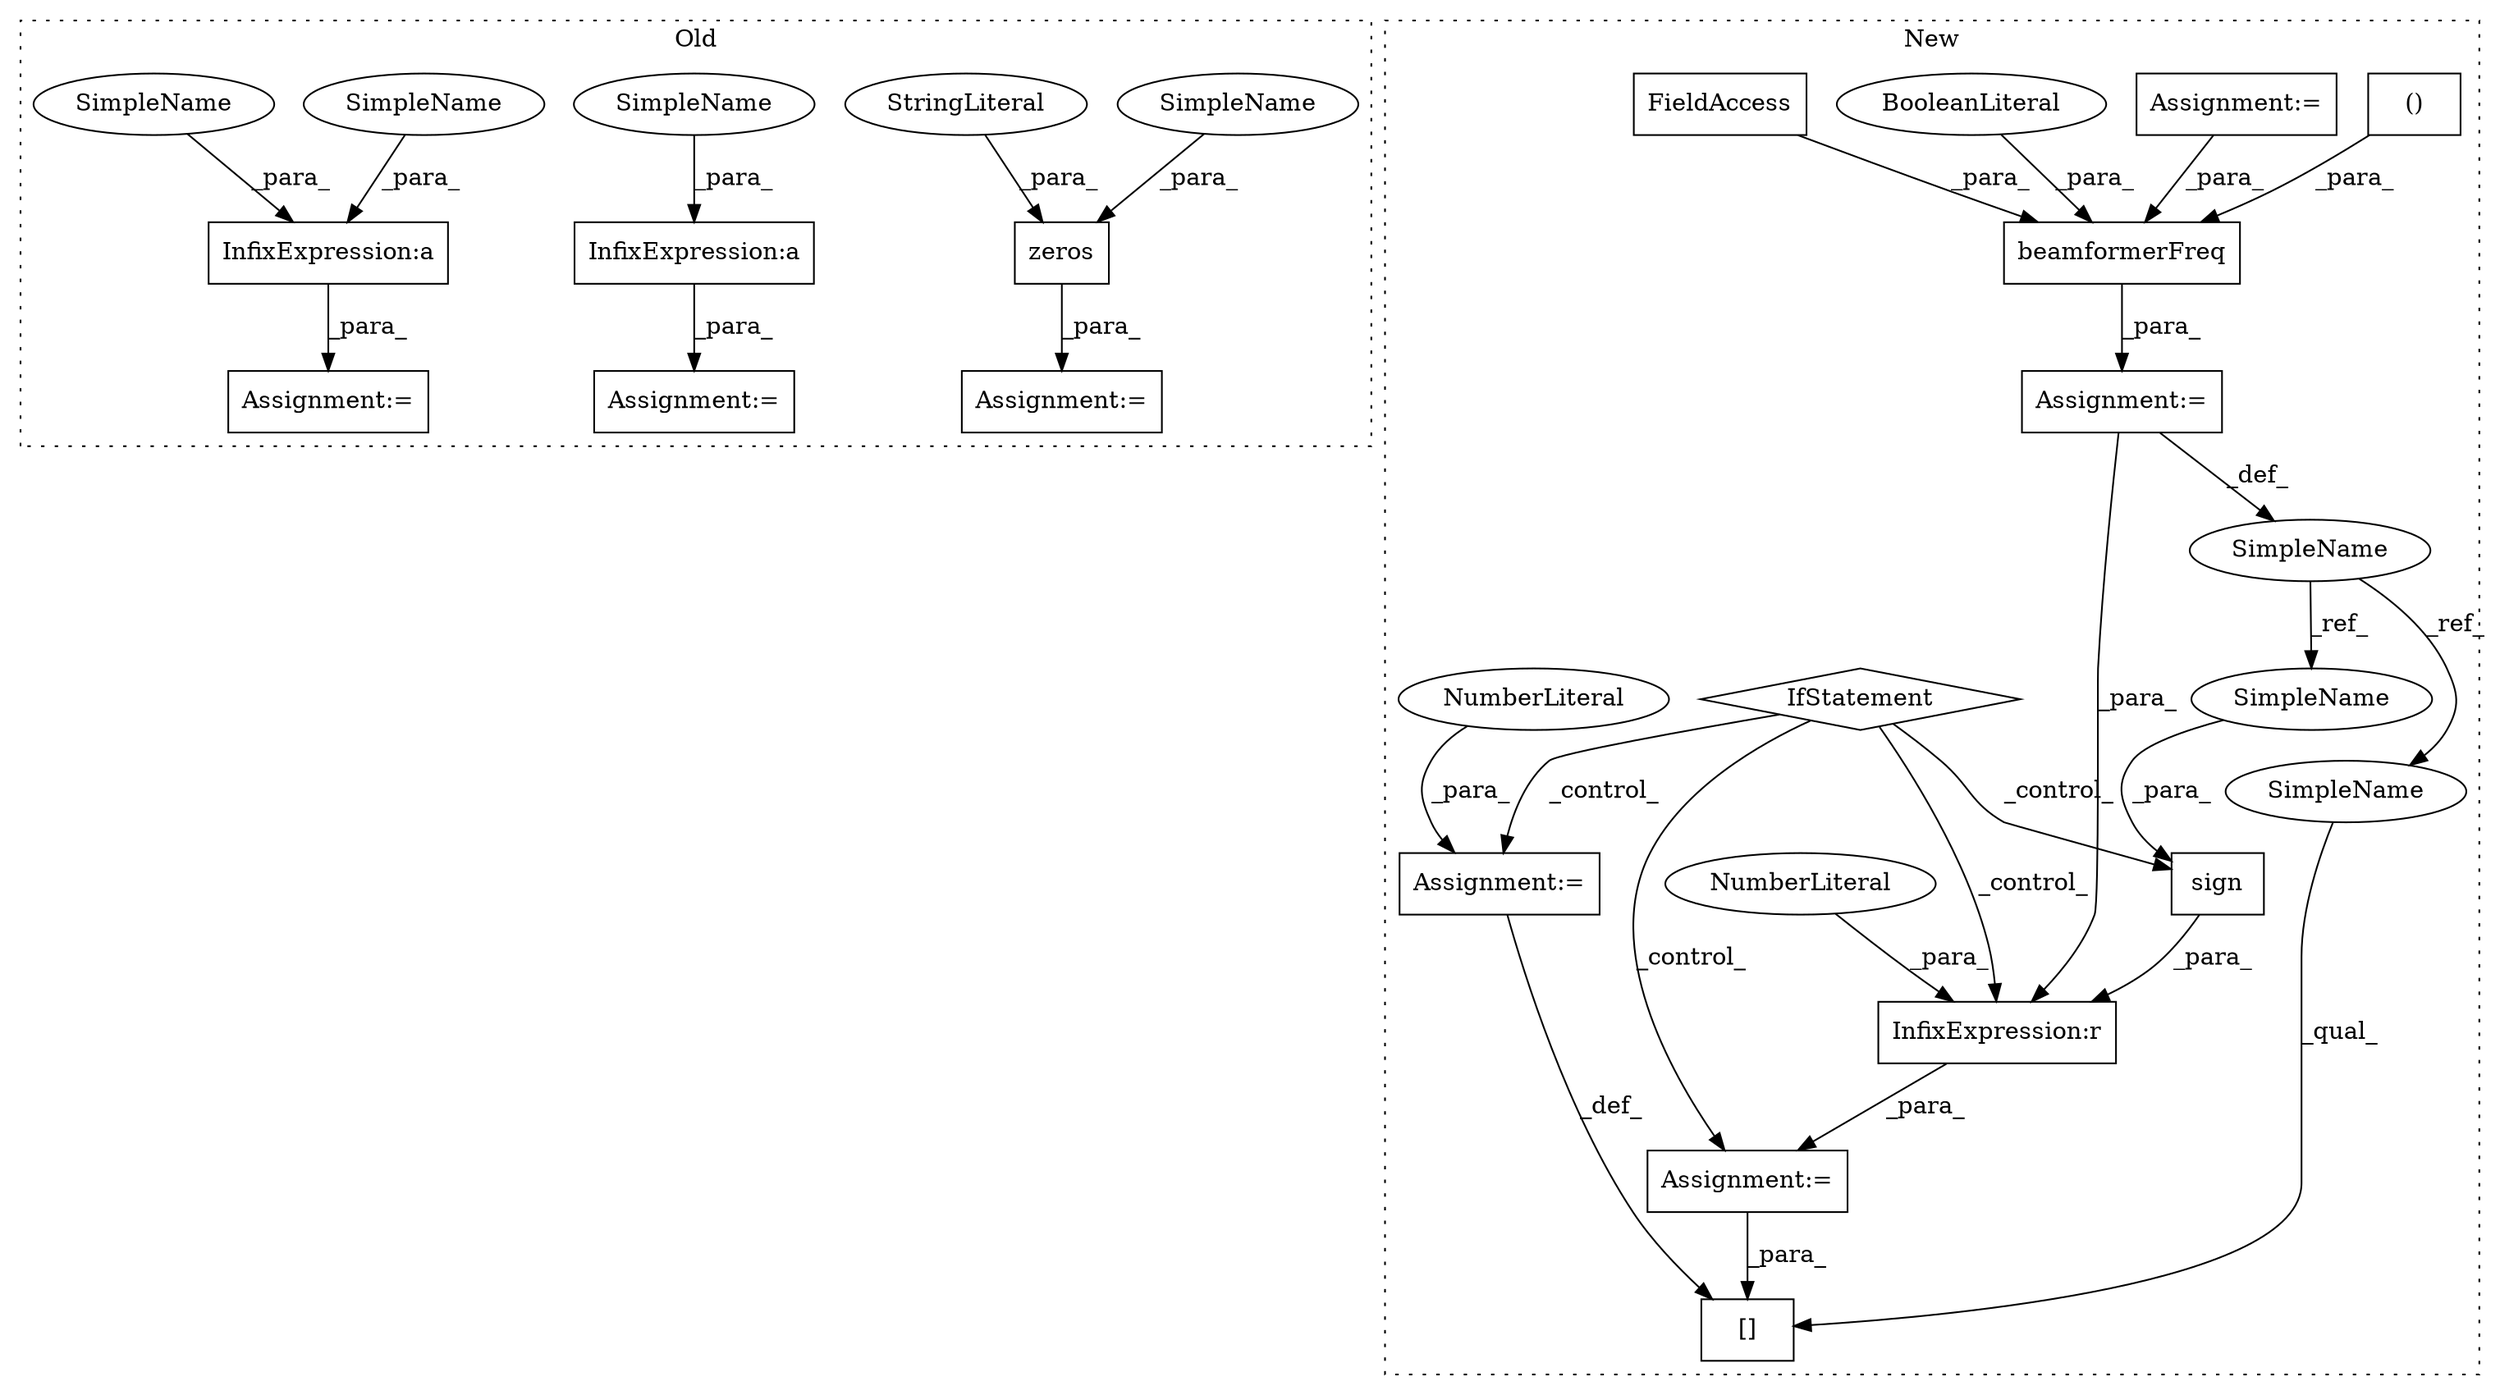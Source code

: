 digraph G {
subgraph cluster0 {
1 [label="zeros" a="32" s="8963,8984" l="6,1" shape="box"];
3 [label="InfixExpression:a" a="27" s="9137" l="3" shape="box"];
4 [label="InfixExpression:a" a="27" s="9296" l="3" shape="box"];
8 [label="StringLiteral" a="45" s="8981" l="3" shape="ellipse"];
14 [label="Assignment:=" a="7" s="8962" l="1" shape="box"];
15 [label="Assignment:=" a="7" s="9291" l="1" shape="box"];
16 [label="Assignment:=" a="7" s="9112" l="1" shape="box"];
23 [label="SimpleName" a="42" s="9126" l="11" shape="ellipse"];
24 [label="SimpleName" a="42" s="9299" l="11" shape="ellipse"];
25 [label="SimpleName" a="42" s="8969" l="11" shape="ellipse"];
26 [label="SimpleName" a="42" s="9140" l="11" shape="ellipse"];
label = "Old";
style="dotted";
}
subgraph cluster1 {
2 [label="sign" a="32" s="9735,9756" l="5,1" shape="box"];
5 [label="()" a="106" s="9607" l="75" shape="box"];
6 [label="[]" a="2" s="9774,9801" l="17,1" shape="box"];
7 [label="SimpleName" a="42" s="9504" l="16" shape="ellipse"];
9 [label="InfixExpression:r" a="27" s="9757" l="3" shape="box"];
10 [label="NumberLiteral" a="34" s="9760" l="1" shape="ellipse"];
11 [label="IfStatement" a="25" s="9694,9709" l="4,2" shape="diamond"];
12 [label="Assignment:=" a="7" s="9733" l="1" shape="box"];
13 [label="Assignment:=" a="7" s="9166" l="1" shape="box"];
17 [label="Assignment:=" a="7" s="9802" l="1" shape="box"];
18 [label="NumberLiteral" a="34" s="9803" l="3" shape="ellipse"];
19 [label="Assignment:=" a="7" s="9520" l="1" shape="box"];
20 [label="beamformerFreq" a="32" s="9521,9682" l="15,2" shape="box"];
21 [label="BooleanLiteral" a="9" s="9536" l="4" shape="ellipse"];
22 [label="FieldAccess" a="22" s="9561" l="11" shape="box"];
27 [label="SimpleName" a="42" s="9774" l="16" shape="ellipse"];
28 [label="SimpleName" a="42" s="9740" l="16" shape="ellipse"];
label = "New";
style="dotted";
}
1 -> 14 [label="_para_"];
2 -> 9 [label="_para_"];
3 -> 16 [label="_para_"];
4 -> 15 [label="_para_"];
5 -> 20 [label="_para_"];
7 -> 28 [label="_ref_"];
7 -> 27 [label="_ref_"];
8 -> 1 [label="_para_"];
9 -> 12 [label="_para_"];
10 -> 9 [label="_para_"];
11 -> 17 [label="_control_"];
11 -> 12 [label="_control_"];
11 -> 9 [label="_control_"];
11 -> 2 [label="_control_"];
12 -> 6 [label="_para_"];
13 -> 20 [label="_para_"];
17 -> 6 [label="_def_"];
18 -> 17 [label="_para_"];
19 -> 9 [label="_para_"];
19 -> 7 [label="_def_"];
20 -> 19 [label="_para_"];
21 -> 20 [label="_para_"];
22 -> 20 [label="_para_"];
23 -> 3 [label="_para_"];
24 -> 4 [label="_para_"];
25 -> 1 [label="_para_"];
26 -> 3 [label="_para_"];
27 -> 6 [label="_qual_"];
28 -> 2 [label="_para_"];
}